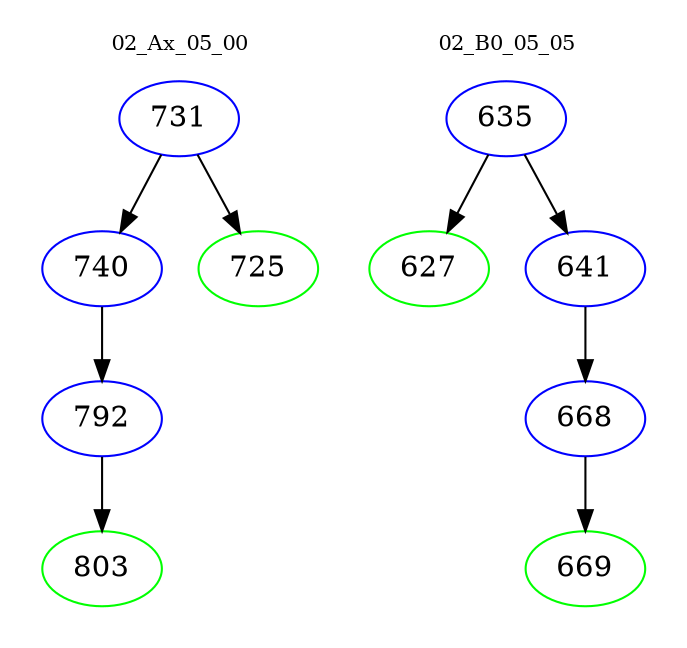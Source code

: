 digraph{
subgraph cluster_0 {
color = white
label = "02_Ax_05_00";
fontsize=10;
T0_731 [label="731", color="blue"]
T0_731 -> T0_740 [color="black"]
T0_740 [label="740", color="blue"]
T0_740 -> T0_792 [color="black"]
T0_792 [label="792", color="blue"]
T0_792 -> T0_803 [color="black"]
T0_803 [label="803", color="green"]
T0_731 -> T0_725 [color="black"]
T0_725 [label="725", color="green"]
}
subgraph cluster_1 {
color = white
label = "02_B0_05_05";
fontsize=10;
T1_635 [label="635", color="blue"]
T1_635 -> T1_627 [color="black"]
T1_627 [label="627", color="green"]
T1_635 -> T1_641 [color="black"]
T1_641 [label="641", color="blue"]
T1_641 -> T1_668 [color="black"]
T1_668 [label="668", color="blue"]
T1_668 -> T1_669 [color="black"]
T1_669 [label="669", color="green"]
}
}
